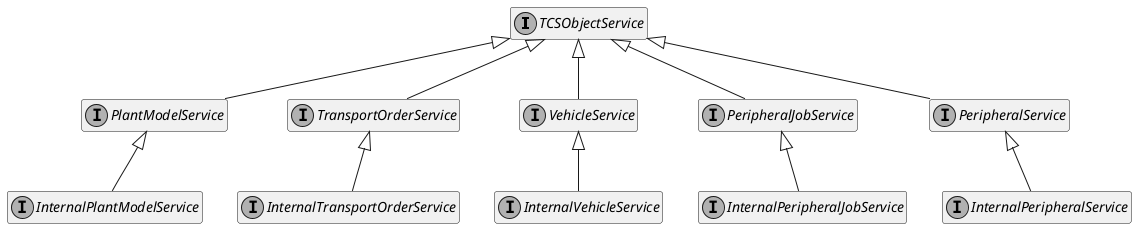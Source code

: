 @startuml
skinparam monochrome true
'skinparam linetype ortho
'left to right direction
hide empty members

interface TCSObjectService

interface PlantModelService
interface TransportOrderService
interface VehicleService
interface PeripheralJobService
interface PeripheralService

interface InternalPlantModelService
interface InternalTransportOrderService
interface InternalVehicleService
interface InternalPeripheralJobService
interface InternalPeripheralService

TCSObjectService <|-down- PlantModelService
TCSObjectService <|-down- TransportOrderService
TCSObjectService <|-down- VehicleService
TCSObjectService <|-down- PeripheralJobService
TCSObjectService <|-down- PeripheralService

PlantModelService <|-down- InternalPlantModelService
TransportOrderService <|-down- InternalTransportOrderService
VehicleService <|-down- InternalVehicleService
PeripheralJobService <|-down- InternalPeripheralJobService
PeripheralService <|-down- InternalPeripheralService

@enduml